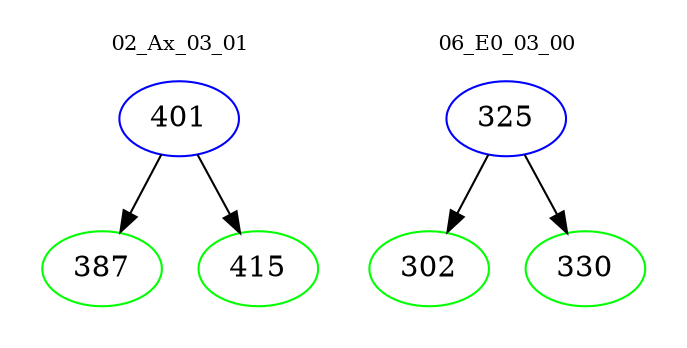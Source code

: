 digraph{
subgraph cluster_0 {
color = white
label = "02_Ax_03_01";
fontsize=10;
T0_401 [label="401", color="blue"]
T0_401 -> T0_387 [color="black"]
T0_387 [label="387", color="green"]
T0_401 -> T0_415 [color="black"]
T0_415 [label="415", color="green"]
}
subgraph cluster_1 {
color = white
label = "06_E0_03_00";
fontsize=10;
T1_325 [label="325", color="blue"]
T1_325 -> T1_302 [color="black"]
T1_302 [label="302", color="green"]
T1_325 -> T1_330 [color="black"]
T1_330 [label="330", color="green"]
}
}
